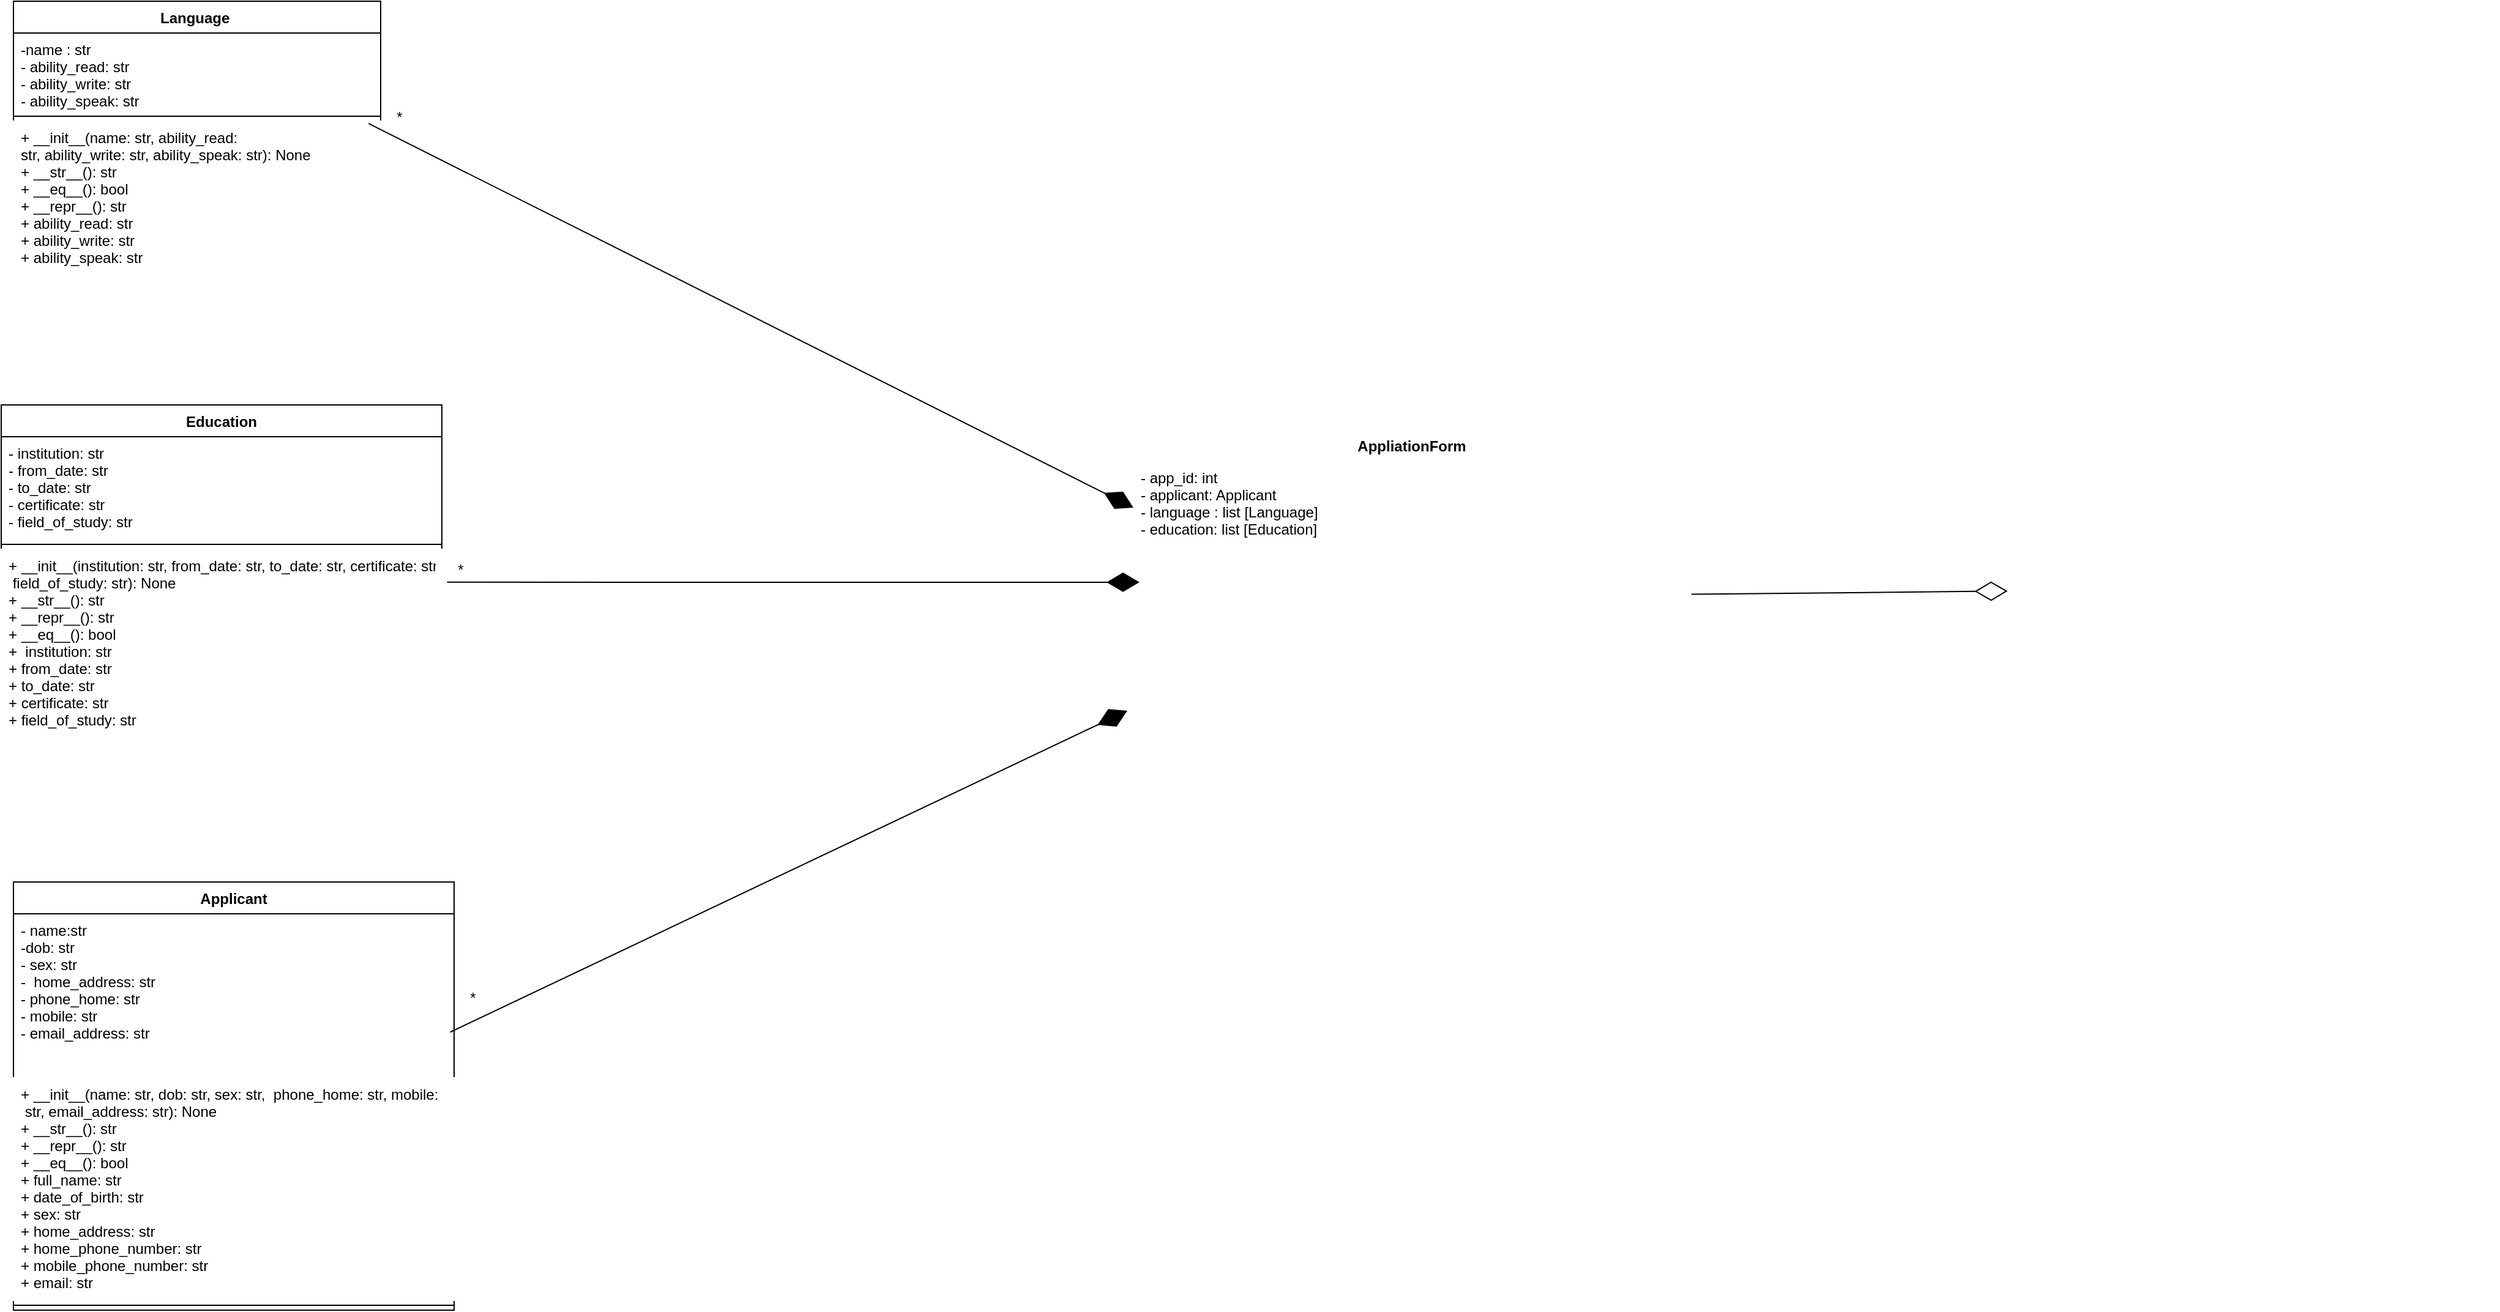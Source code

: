 <mxfile>
    <diagram id="uGYxzC5oNQxdhQXKmMU4" name="Page-1">
        <mxGraphModel dx="2177" dy="551" grid="1" gridSize="10" guides="1" tooltips="1" connect="1" arrows="1" fold="1" page="1" pageScale="1" pageWidth="850" pageHeight="1100" math="0" shadow="0">
            <root>
                <mxCell id="0"/>
                <mxCell id="1" parent="0"/>
                <mxCell id="2" value="Language " style="swimlane;fontStyle=1;align=center;verticalAlign=top;childLayout=stackLayout;horizontal=1;startSize=26;horizontalStack=0;resizeParent=1;resizeParentMax=0;resizeLast=0;collapsible=1;marginBottom=0;" parent="1" vertex="1">
                    <mxGeometry x="-520" y="70" width="300" height="230" as="geometry"/>
                </mxCell>
                <mxCell id="3" value="-name : str&#10;- ability_read: str&#10;- ability_write: str&#10;- ability_speak: str" style="text;strokeColor=none;fillColor=none;align=left;verticalAlign=top;spacingLeft=4;spacingRight=4;overflow=hidden;rotatable=0;points=[[0,0.5],[1,0.5]];portConstraint=eastwest;" parent="2" vertex="1">
                    <mxGeometry y="26" width="300" height="64" as="geometry"/>
                </mxCell>
                <mxCell id="4" value="" style="line;strokeWidth=1;fillColor=none;align=left;verticalAlign=middle;spacingTop=-1;spacingLeft=3;spacingRight=3;rotatable=0;labelPosition=right;points=[];portConstraint=eastwest;strokeColor=inherit;" parent="2" vertex="1">
                    <mxGeometry y="90" width="300" height="8" as="geometry"/>
                </mxCell>
                <mxCell id="5" value="+ __init__(name: str, ability_read: &#10;str, ability_write: str, ability_speak: str): None&#10;+ __str__(): str&#10;+ __eq__(): bool&#10;+ __repr__(): str&#10;+ ability_read: str&#10;+ ability_write: str&#10;+ ability_speak: str" style="text;strokeColor=#FFFFFF;fillColor=none;align=left;verticalAlign=top;spacingLeft=4;spacingRight=4;overflow=hidden;rotatable=0;points=[[0,0.5],[1,0.5]];portConstraint=eastwest;" parent="2" vertex="1">
                    <mxGeometry y="98" width="300" height="132" as="geometry"/>
                </mxCell>
                <mxCell id="8" value="Education" style="swimlane;fontStyle=1;align=center;verticalAlign=top;childLayout=stackLayout;horizontal=1;startSize=26;horizontalStack=0;resizeParent=1;resizeParentMax=0;resizeLast=0;collapsible=1;marginBottom=0;" parent="1" vertex="1">
                    <mxGeometry x="-530" y="400" width="360" height="300" as="geometry"/>
                </mxCell>
                <mxCell id="9" value="- institution: str&#10;- from_date: str&#10;- to_date: str&#10;- certificate: str&#10;- field_of_study: str" style="text;strokeColor=none;fillColor=none;align=left;verticalAlign=top;spacingLeft=4;spacingRight=4;overflow=hidden;rotatable=0;points=[[0,0.5],[1,0.5]];portConstraint=eastwest;" parent="8" vertex="1">
                    <mxGeometry y="26" width="360" height="84" as="geometry"/>
                </mxCell>
                <mxCell id="10" value="" style="line;strokeWidth=1;fillColor=none;align=left;verticalAlign=middle;spacingTop=-1;spacingLeft=3;spacingRight=3;rotatable=0;labelPosition=right;points=[];portConstraint=eastwest;strokeColor=inherit;" parent="8" vertex="1">
                    <mxGeometry y="110" width="360" height="8" as="geometry"/>
                </mxCell>
                <mxCell id="11" value="+ __init__(institution: str, from_date: str, to_date: str, certificate: str,&#10; field_of_study: str): None&#10;+ __str__(): str&#10;+ __repr__(): str&#10;+ __eq__(): bool&#10;+  institution: str&#10;+ from_date: str&#10;+ to_date: str&#10;+ certificate: str&#10;+ field_of_study: str&#10;" style="text;strokeColor=#FFFFFF;fillColor=none;align=left;verticalAlign=top;spacingLeft=4;spacingRight=4;overflow=hidden;rotatable=0;points=[[0,0.5],[1,0.5]];portConstraint=eastwest;" parent="8" vertex="1">
                    <mxGeometry y="118" width="360" height="182" as="geometry"/>
                </mxCell>
                <mxCell id="13" value="Applicant" style="swimlane;fontStyle=1;align=center;verticalAlign=top;childLayout=stackLayout;horizontal=1;startSize=26;horizontalStack=0;resizeParent=1;resizeParentMax=0;resizeLast=0;collapsible=1;marginBottom=0;" parent="1" vertex="1">
                    <mxGeometry x="-520" y="790" width="360" height="350" as="geometry"/>
                </mxCell>
                <mxCell id="14" value="- name:str&#10;-dob: str&#10;- sex: str&#10;-  home_address: str&#10;- phone_home: str&#10;- mobile: str&#10;- email_address: str" style="text;strokeColor=none;fillColor=none;align=left;verticalAlign=top;spacingLeft=4;spacingRight=4;overflow=hidden;rotatable=0;points=[[0,0.5],[1,0.5]];portConstraint=eastwest;" parent="13" vertex="1">
                    <mxGeometry y="26" width="360" height="134" as="geometry"/>
                </mxCell>
                <mxCell id="16" value="+ __init__(name: str, dob: str, sex: str,  phone_home: str, mobile:&#10; str, email_address: str): None&#10;+ __str__(): str&#10;+ __repr__(): str&#10;+ __eq__(): bool&#10;+ full_name: str&#10;+ date_of_birth: str&#10;+ sex: str&#10;+ home_address: str&#10;+ home_phone_number: str&#10;+ mobile_phone_number: str&#10;+ email: str&#10;" style="text;strokeColor=#FFFFFF;fillColor=none;align=left;verticalAlign=top;spacingLeft=4;spacingRight=4;overflow=hidden;rotatable=0;points=[[0,0.5],[1,0.5]];portConstraint=eastwest;" parent="13" vertex="1">
                    <mxGeometry y="160" width="360" height="182" as="geometry"/>
                </mxCell>
                <mxCell id="15" value="" style="line;strokeWidth=1;fillColor=none;align=left;verticalAlign=middle;spacingTop=-1;spacingLeft=3;spacingRight=3;rotatable=0;labelPosition=right;points=[];portConstraint=eastwest;strokeColor=inherit;" parent="13" vertex="1">
                    <mxGeometry y="342" width="360" height="8" as="geometry"/>
                </mxCell>
                <mxCell id="21" value="AppliationForm" style="swimlane;fontStyle=1;align=center;verticalAlign=top;childLayout=stackLayout;horizontal=1;startSize=26;horizontalStack=0;resizeParent=1;resizeParentMax=0;resizeLast=0;collapsible=1;marginBottom=0;strokeColor=#FFFFFF;fillColor=none;" parent="1" vertex="1">
                    <mxGeometry x="395" y="420" width="455" height="128" as="geometry"/>
                </mxCell>
                <mxCell id="22" value="- app_id: int&#10;- applicant: Applicant&#10;- language : list [Language]&#10;- education: list [Education]&#10;" style="text;strokeColor=none;fillColor=none;align=left;verticalAlign=top;spacingLeft=4;spacingRight=4;overflow=hidden;rotatable=0;points=[[0,0.5],[1,0.5]];portConstraint=eastwest;" parent="21" vertex="1">
                    <mxGeometry y="26" width="455" height="94" as="geometry"/>
                </mxCell>
                <mxCell id="23" value="" style="line;strokeWidth=1;fillColor=none;align=left;verticalAlign=middle;spacingTop=-1;spacingLeft=3;spacingRight=3;rotatable=0;labelPosition=right;points=[];portConstraint=eastwest;strokeColor=inherit;" parent="21" vertex="1">
                    <mxGeometry y="120" width="455" height="8" as="geometry"/>
                </mxCell>
                <mxCell id="24" value="_init__(app_id: int, applicant: Applicant)&#10;+ add_language(language: Language)&#10;+ add_education(education: Education)&#10;+ update_language(index: int, read=None, write=None, speak=None)&#10;+ update_education(index: int, institution=None, from_date=None, &#10;to_date=None, certificate=None, field_of_study=None)&#10;+ __str__()&#10;+ app_ id: int&#10;+ applicant: Applicant&#10;+ language : list [Language]&#10;+ education: list [Education]&#10;" style="text;strokeColor=#FFFFFF;fillColor=none;align=left;verticalAlign=top;spacingLeft=4;spacingRight=4;overflow=hidden;rotatable=0;points=[[0,0.5],[1,0.5]];portConstraint=eastwest;fontColor=#FFFFFF;" parent="1" vertex="1">
                    <mxGeometry x="395" y="540" width="455" height="172" as="geometry"/>
                </mxCell>
                <mxCell id="25" value="ApplicationSystem&#10;" style="swimlane;fontStyle=1;align=center;verticalAlign=top;childLayout=stackLayout;horizontal=1;startSize=26;horizontalStack=0;resizeParent=1;resizeParentMax=0;resizeLast=0;collapsible=1;marginBottom=0;strokeColor=#FFFFFF;fontColor=#FFFFFF;fillColor=none;" parent="1" vertex="1">
                    <mxGeometry x="1110" y="440" width="400" height="220" as="geometry"/>
                </mxCell>
                <mxCell id="26" value="-  application: list[ApplicatipnForm]&#10;" style="text;strokeColor=none;fillColor=none;align=left;verticalAlign=top;spacingLeft=4;spacingRight=4;overflow=hidden;rotatable=0;points=[[0,0.5],[1,0.5]];portConstraint=eastwest;fontColor=#FFFFFF;" parent="25" vertex="1">
                    <mxGeometry y="26" width="400" height="54" as="geometry"/>
                </mxCell>
                <mxCell id="27" value="" style="line;strokeWidth=1;fillColor=none;align=left;verticalAlign=middle;spacingTop=-1;spacingLeft=3;spacingRight=3;rotatable=0;labelPosition=right;points=[];portConstraint=eastwest;strokeColor=inherit;fontColor=#FFFFFF;" parent="25" vertex="1">
                    <mxGeometry y="80" width="400" height="8" as="geometry"/>
                </mxCell>
                <mxCell id="28" value="+ __init__()&#10;+ add_application(application_form: ApplicationForm)&#10;+ search_application(app_id: int, email_address:str)&#10;+ update_application(app_id: int, updated_application_form: ApplicationForm)&#10;+ delete_application(app_id: int)&#10;+display_applications()&#10;" style="text;strokeColor=#FFFFFF;fillColor=none;align=left;verticalAlign=top;spacingLeft=4;spacingRight=4;overflow=hidden;rotatable=0;points=[[0,0.5],[1,0.5]];portConstraint=eastwest;fontColor=#FFFFFF;" parent="25" vertex="1">
                    <mxGeometry y="88" width="400" height="132" as="geometry"/>
                </mxCell>
                <mxCell id="30" value="" style="endArrow=diamondThin;endFill=1;endSize=24;html=1;fontColor=#FFFFFF;entryX=0;entryY=0.404;entryDx=0;entryDy=0;entryPerimeter=0;exitX=0.967;exitY=0.015;exitDx=0;exitDy=0;exitPerimeter=0;" parent="1" source="5" target="22" edge="1">
                    <mxGeometry width="160" relative="1" as="geometry">
                        <mxPoint x="-210" y="200" as="sourcePoint"/>
                        <mxPoint x="630" y="500" as="targetPoint"/>
                    </mxGeometry>
                </mxCell>
                <mxCell id="31" value="" style="endArrow=diamondThin;endFill=1;endSize=24;html=1;fontColor=#FFFFFF;entryX=0.011;entryY=0.029;entryDx=0;entryDy=0;entryPerimeter=0;exitX=1.012;exitY=0.148;exitDx=0;exitDy=0;exitPerimeter=0;" parent="1" source="11" target="24" edge="1">
                    <mxGeometry width="160" relative="1" as="geometry">
                        <mxPoint x="680" y="510" as="sourcePoint"/>
                        <mxPoint x="840" y="510" as="targetPoint"/>
                    </mxGeometry>
                </mxCell>
                <mxCell id="32" value="" style="endArrow=diamondThin;endFill=1;endSize=24;html=1;fontColor=#FFFFFF;exitX=0.991;exitY=0.722;exitDx=0;exitDy=0;exitPerimeter=0;" parent="1" edge="1" source="14">
                    <mxGeometry width="160" relative="1" as="geometry">
                        <mxPoint x="1080" y="430" as="sourcePoint"/>
                        <mxPoint x="390" y="650" as="targetPoint"/>
                    </mxGeometry>
                </mxCell>
                <mxCell id="33" value="" style="endArrow=diamondThin;endFill=0;endSize=24;html=1;fontColor=#FFFFFF;exitX=1.002;exitY=0.086;exitDx=0;exitDy=0;exitPerimeter=0;entryX=-0.002;entryY=0.183;entryDx=0;entryDy=0;entryPerimeter=0;" parent="1" source="24" target="28" edge="1">
                    <mxGeometry width="160" relative="1" as="geometry">
                        <mxPoint x="650" y="1100" as="sourcePoint"/>
                        <mxPoint x="1110" y="550" as="targetPoint"/>
                    </mxGeometry>
                </mxCell>
                <mxCell id="34" value="*" style="text;html=1;align=center;verticalAlign=middle;resizable=0;points=[];autosize=1;strokeColor=none;fillColor=none;" vertex="1" parent="1">
                    <mxGeometry x="-170" y="520" width="30" height="30" as="geometry"/>
                </mxCell>
                <mxCell id="35" value="*" style="text;html=1;align=center;verticalAlign=middle;resizable=0;points=[];autosize=1;strokeColor=none;fillColor=none;" vertex="1" parent="1">
                    <mxGeometry x="-220" y="150" width="30" height="30" as="geometry"/>
                </mxCell>
                <mxCell id="36" value="*" style="text;html=1;align=center;verticalAlign=middle;resizable=0;points=[];autosize=1;strokeColor=none;fillColor=none;" vertex="1" parent="1">
                    <mxGeometry x="-160" y="870" width="30" height="30" as="geometry"/>
                </mxCell>
            </root>
        </mxGraphModel>
    </diagram>
</mxfile>